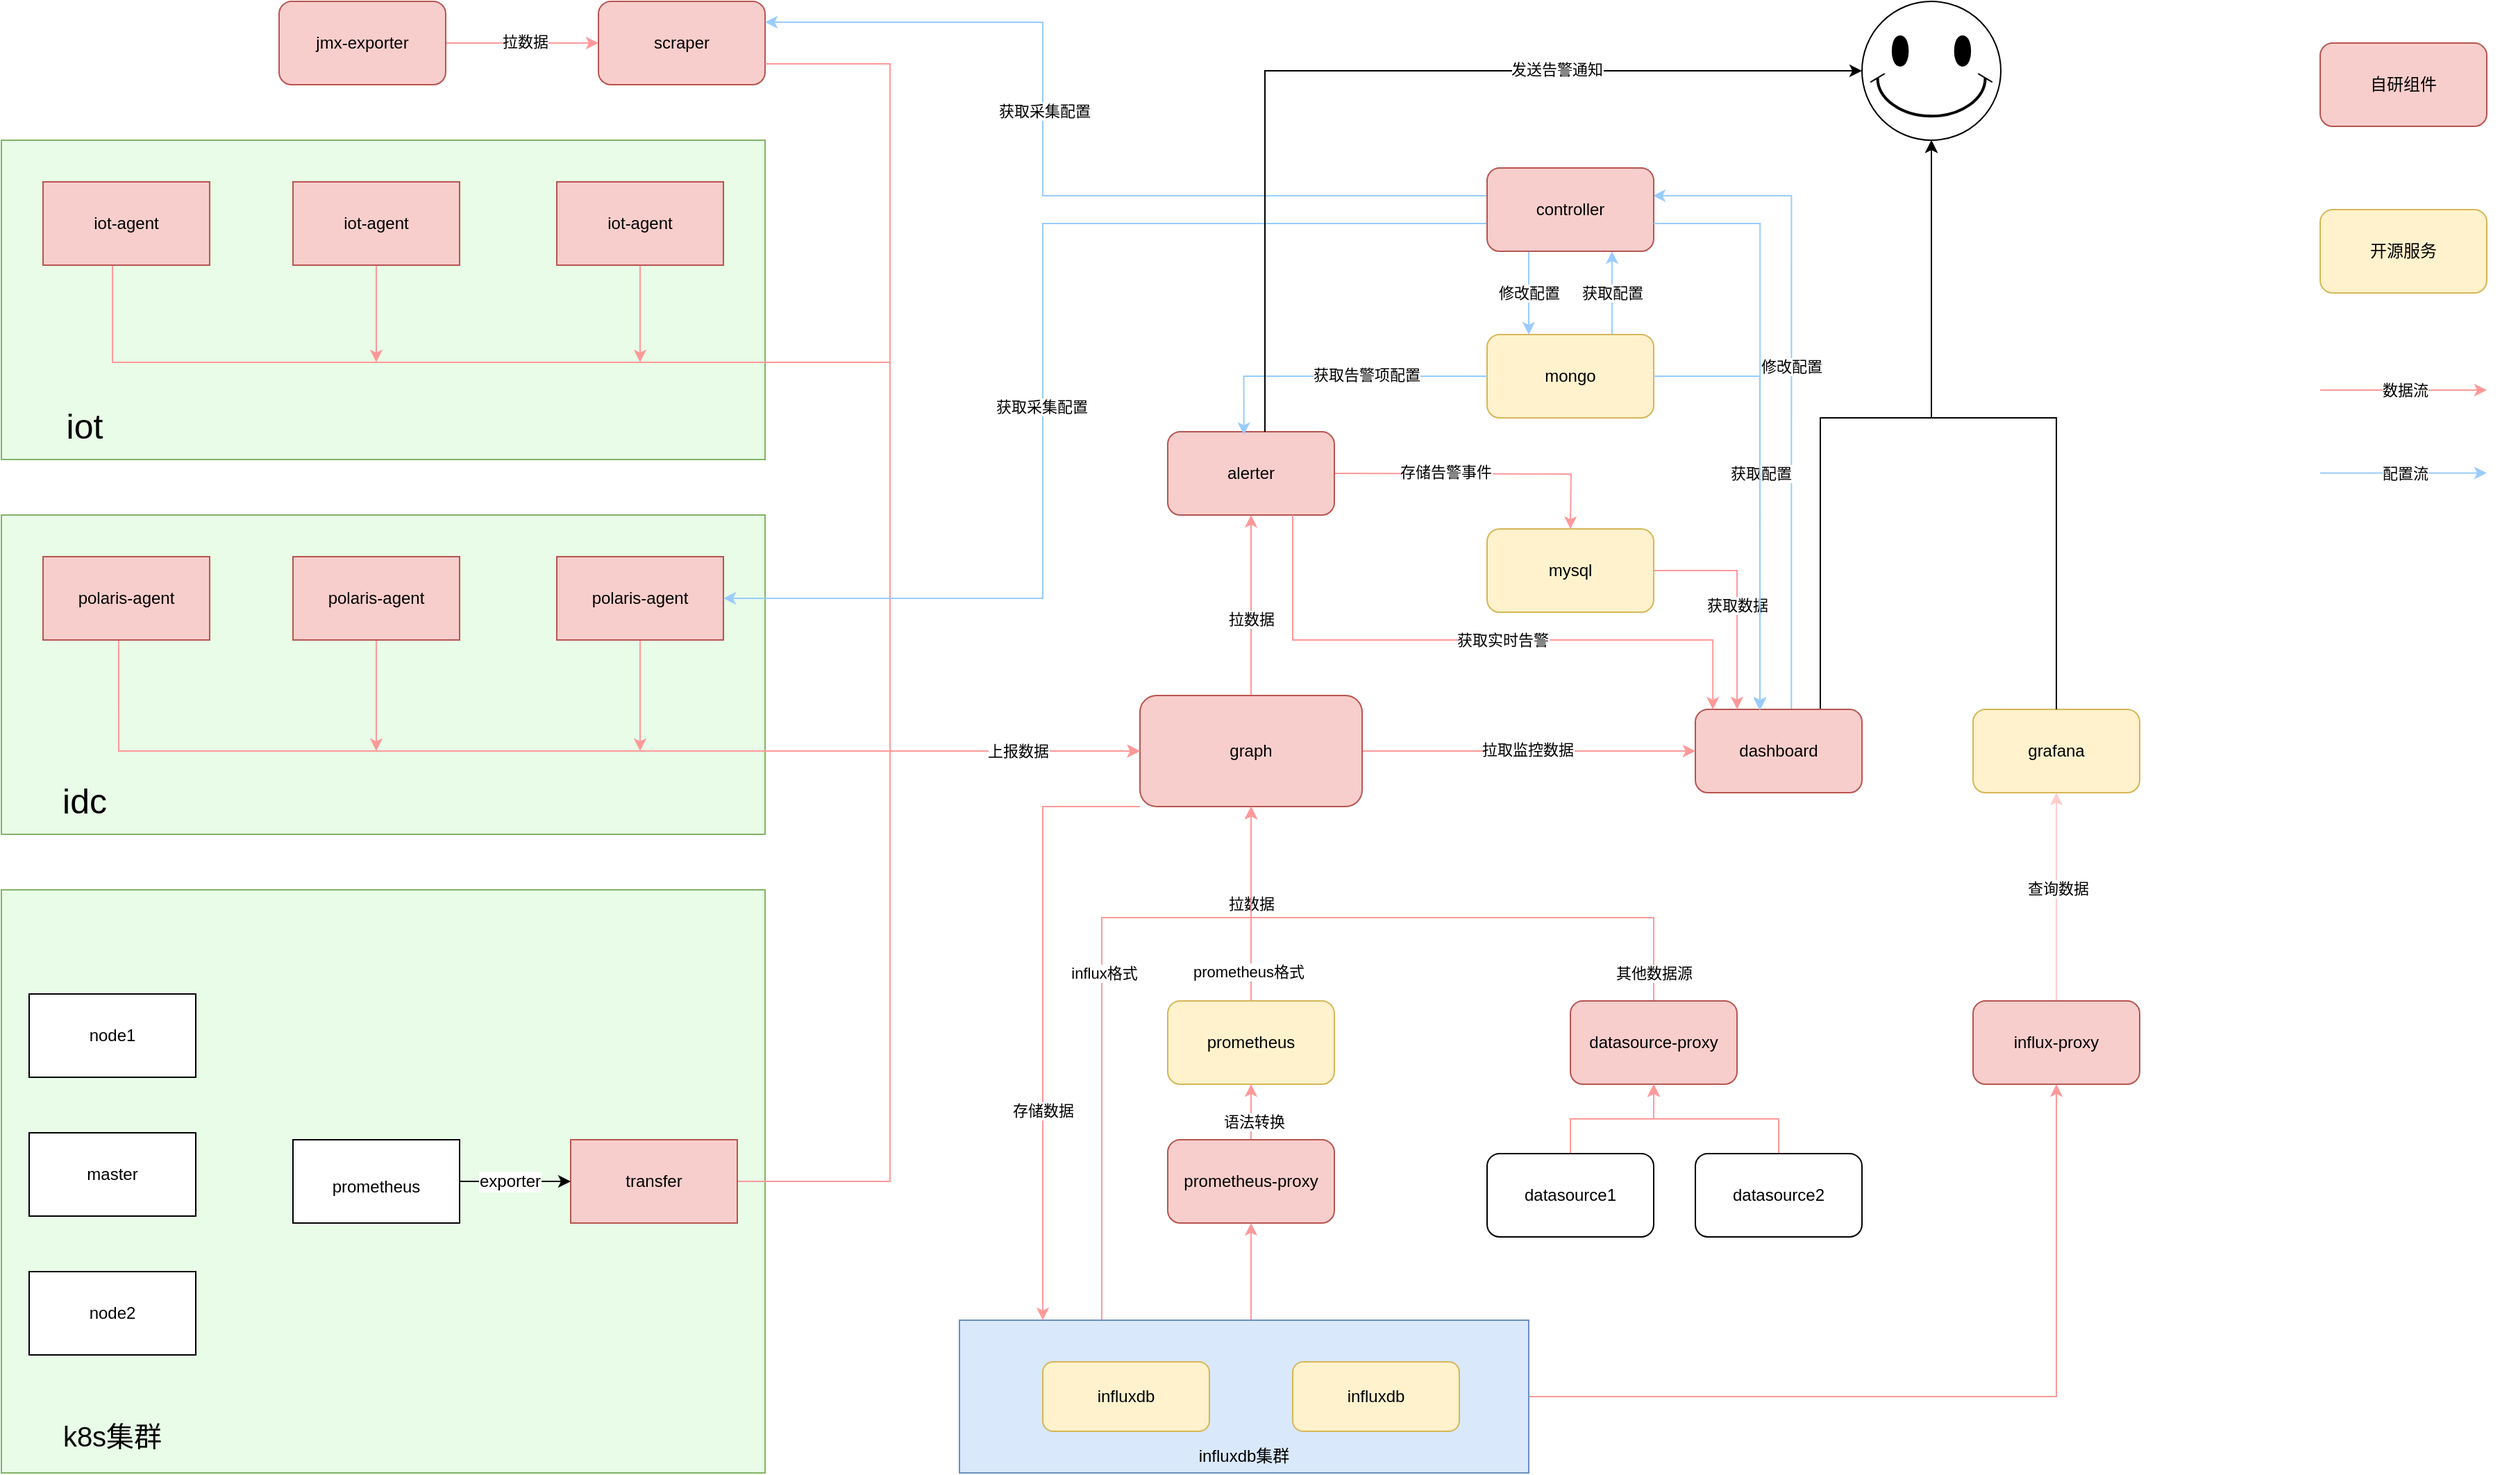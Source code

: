 <mxfile version="24.5.5" type="github">
  <diagram name="第 1 页" id="zJNLE8bN9wBG5qHUzsNH">
    <mxGraphModel dx="2991" dy="2334" grid="1" gridSize="10" guides="1" tooltips="1" connect="1" arrows="1" fold="1" page="1" pageScale="1" pageWidth="827" pageHeight="1169" math="0" shadow="0">
      <root>
        <mxCell id="0" />
        <mxCell id="1" parent="0" />
        <mxCell id="mmYLngL-6dQX-zCMXxUM-11" value="" style="edgeStyle=orthogonalEdgeStyle;rounded=0;orthogonalLoop=1;jettySize=auto;html=1;strokeColor=#FF9999;" parent="1" source="mmYLngL-6dQX-zCMXxUM-14" target="mmYLngL-6dQX-zCMXxUM-29" edge="1">
          <mxGeometry relative="1" as="geometry">
            <Array as="points">
              <mxPoint x="150" y="740" />
              <mxPoint x="150" y="740" />
            </Array>
          </mxGeometry>
        </mxCell>
        <mxCell id="mmYLngL-6dQX-zCMXxUM-58" style="edgeStyle=orthogonalEdgeStyle;rounded=0;orthogonalLoop=1;jettySize=auto;html=1;exitX=0.25;exitY=0;exitDx=0;exitDy=0;strokeColor=#FF9999;" parent="1" source="mmYLngL-6dQX-zCMXxUM-14" edge="1">
          <mxGeometry relative="1" as="geometry">
            <mxPoint x="150" y="400" as="targetPoint" />
            <Array as="points">
              <mxPoint x="42" y="480" />
              <mxPoint x="150" y="480" />
            </Array>
          </mxGeometry>
        </mxCell>
        <mxCell id="mmYLngL-6dQX-zCMXxUM-62" value="influx格式" style="edgeLabel;html=1;align=center;verticalAlign=middle;resizable=0;points=[];" parent="mmYLngL-6dQX-zCMXxUM-58" vertex="1" connectable="0">
          <mxGeometry x="0.05" y="-1" relative="1" as="geometry">
            <mxPoint as="offset" />
          </mxGeometry>
        </mxCell>
        <mxCell id="mmYLngL-6dQX-zCMXxUM-65" style="edgeStyle=orthogonalEdgeStyle;rounded=0;orthogonalLoop=1;jettySize=auto;html=1;entryX=0.5;entryY=1;entryDx=0;entryDy=0;strokeColor=#FF9999;" parent="1" source="mmYLngL-6dQX-zCMXxUM-14" target="mmYLngL-6dQX-zCMXxUM-64" edge="1">
          <mxGeometry relative="1" as="geometry" />
        </mxCell>
        <mxCell id="mmYLngL-6dQX-zCMXxUM-14" value="&lt;br&gt;&lt;br&gt;&lt;br&gt;&lt;br&gt;&lt;br&gt;&lt;br&gt;influxdb集群" style="rounded=0;whiteSpace=wrap;html=1;fillColor=#dae8fc;strokeColor=#6c8ebf;" parent="1" vertex="1">
          <mxGeometry x="-60" y="770" width="410" height="110" as="geometry" />
        </mxCell>
        <mxCell id="a-k5ZQnK_QjZlKG4vjBj-51" style="edgeStyle=orthogonalEdgeStyle;rounded=0;orthogonalLoop=1;jettySize=auto;html=1;" edge="1" parent="1" source="mmYLngL-6dQX-zCMXxUM-16" target="a-k5ZQnK_QjZlKG4vjBj-1">
          <mxGeometry relative="1" as="geometry">
            <Array as="points">
              <mxPoint x="560" y="120" />
              <mxPoint x="640" y="120" />
            </Array>
          </mxGeometry>
        </mxCell>
        <mxCell id="a-k5ZQnK_QjZlKG4vjBj-53" style="edgeStyle=orthogonalEdgeStyle;rounded=0;orthogonalLoop=1;jettySize=auto;html=1;entryX=0.996;entryY=0.343;entryDx=0;entryDy=0;entryPerimeter=0;strokeColor=#99CCFF;" edge="1" parent="1" target="a-k5ZQnK_QjZlKG4vjBj-27">
          <mxGeometry relative="1" as="geometry">
            <mxPoint x="440.0" y="-43.68" as="targetPoint" />
            <mxPoint x="539.166" y="330" as="sourcePoint" />
            <Array as="points">
              <mxPoint x="539" y="-40" />
              <mxPoint x="440" y="-40" />
            </Array>
          </mxGeometry>
        </mxCell>
        <mxCell id="a-k5ZQnK_QjZlKG4vjBj-54" value="修改配置" style="edgeLabel;html=1;align=center;verticalAlign=middle;resizable=0;points=[];" vertex="1" connectable="0" parent="a-k5ZQnK_QjZlKG4vjBj-53">
          <mxGeometry x="0.051" relative="1" as="geometry">
            <mxPoint as="offset" />
          </mxGeometry>
        </mxCell>
        <mxCell id="mmYLngL-6dQX-zCMXxUM-16" value="dashboard" style="rounded=1;whiteSpace=wrap;html=1;fillColor=#f8cecc;strokeColor=#b85450;" parent="1" vertex="1">
          <mxGeometry x="470" y="330" width="120" height="60" as="geometry" />
        </mxCell>
        <mxCell id="mmYLngL-6dQX-zCMXxUM-18" value="" style="edgeStyle=orthogonalEdgeStyle;rounded=0;orthogonalLoop=1;jettySize=auto;html=1;strokeColor=#FF9999;" parent="1" source="mmYLngL-6dQX-zCMXxUM-20" target="mmYLngL-6dQX-zCMXxUM-23" edge="1">
          <mxGeometry relative="1" as="geometry" />
        </mxCell>
        <mxCell id="mmYLngL-6dQX-zCMXxUM-19" value="拉数据" style="edgeLabel;html=1;align=center;verticalAlign=middle;resizable=0;points=[];" parent="mmYLngL-6dQX-zCMXxUM-18" vertex="1" connectable="0">
          <mxGeometry x="-0.156" relative="1" as="geometry">
            <mxPoint as="offset" />
          </mxGeometry>
        </mxCell>
        <mxCell id="mmYLngL-6dQX-zCMXxUM-60" style="edgeStyle=orthogonalEdgeStyle;rounded=0;orthogonalLoop=1;jettySize=auto;html=1;exitX=0;exitY=1;exitDx=0;exitDy=0;strokeColor=#FF9999;" parent="1" source="mmYLngL-6dQX-zCMXxUM-20" edge="1">
          <mxGeometry relative="1" as="geometry">
            <mxPoint y="770" as="targetPoint" />
            <Array as="points">
              <mxPoint y="400" />
              <mxPoint y="770" />
            </Array>
          </mxGeometry>
        </mxCell>
        <mxCell id="mmYLngL-6dQX-zCMXxUM-61" value="存储数据" style="edgeLabel;html=1;align=center;verticalAlign=middle;resizable=0;points=[];" parent="mmYLngL-6dQX-zCMXxUM-60" vertex="1" connectable="0">
          <mxGeometry x="0.311" relative="1" as="geometry">
            <mxPoint as="offset" />
          </mxGeometry>
        </mxCell>
        <mxCell id="mmYLngL-6dQX-zCMXxUM-77" style="edgeStyle=orthogonalEdgeStyle;rounded=0;orthogonalLoop=1;jettySize=auto;html=1;entryX=0;entryY=0.5;entryDx=0;entryDy=0;strokeColor=#FF9999;" parent="1" source="mmYLngL-6dQX-zCMXxUM-20" target="mmYLngL-6dQX-zCMXxUM-16" edge="1">
          <mxGeometry relative="1" as="geometry" />
        </mxCell>
        <mxCell id="mmYLngL-6dQX-zCMXxUM-78" value="拉取监控数据" style="edgeLabel;html=1;align=center;verticalAlign=middle;resizable=0;points=[];" parent="mmYLngL-6dQX-zCMXxUM-77" vertex="1" connectable="0">
          <mxGeometry x="-0.007" y="1" relative="1" as="geometry">
            <mxPoint as="offset" />
          </mxGeometry>
        </mxCell>
        <mxCell id="mmYLngL-6dQX-zCMXxUM-20" value="graph" style="rounded=1;whiteSpace=wrap;html=1;fillColor=#f8cecc;strokeColor=#b85450;" parent="1" vertex="1">
          <mxGeometry x="70" y="320" width="160" height="80" as="geometry" />
        </mxCell>
        <mxCell id="a-k5ZQnK_QjZlKG4vjBj-41" style="edgeStyle=orthogonalEdgeStyle;rounded=0;orthogonalLoop=1;jettySize=auto;html=1;entryX=0.25;entryY=0;entryDx=0;entryDy=0;strokeColor=#FF9999;" edge="1" parent="1">
          <mxGeometry relative="1" as="geometry">
            <mxPoint x="210" y="160" as="sourcePoint" />
            <mxPoint x="379.99" y="200" as="targetPoint" />
          </mxGeometry>
        </mxCell>
        <mxCell id="a-k5ZQnK_QjZlKG4vjBj-42" value="存储告警事件" style="edgeLabel;html=1;align=center;verticalAlign=middle;resizable=0;points=[];" vertex="1" connectable="0" parent="a-k5ZQnK_QjZlKG4vjBj-41">
          <mxGeometry x="-0.241" y="1" relative="1" as="geometry">
            <mxPoint as="offset" />
          </mxGeometry>
        </mxCell>
        <mxCell id="mmYLngL-6dQX-zCMXxUM-23" value="alerter" style="rounded=1;whiteSpace=wrap;html=1;fillColor=#f8cecc;strokeColor=#b85450;" parent="1" vertex="1">
          <mxGeometry x="90" y="130" width="120" height="60" as="geometry" />
        </mxCell>
        <mxCell id="mmYLngL-6dQX-zCMXxUM-24" value="拉数据" style="edgeStyle=orthogonalEdgeStyle;rounded=0;orthogonalLoop=1;jettySize=auto;html=1;strokeColor=#FF9999;" parent="1" source="mmYLngL-6dQX-zCMXxUM-26" target="mmYLngL-6dQX-zCMXxUM-20" edge="1">
          <mxGeometry relative="1" as="geometry" />
        </mxCell>
        <mxCell id="mmYLngL-6dQX-zCMXxUM-25" value="prometheus格式" style="edgeLabel;html=1;align=center;verticalAlign=middle;resizable=0;points=[];" parent="mmYLngL-6dQX-zCMXxUM-24" vertex="1" connectable="0">
          <mxGeometry x="-0.695" y="2" relative="1" as="geometry">
            <mxPoint as="offset" />
          </mxGeometry>
        </mxCell>
        <mxCell id="mmYLngL-6dQX-zCMXxUM-26" value="prometheus" style="rounded=1;whiteSpace=wrap;html=1;fillColor=#fff2cc;strokeColor=#d6b656;" parent="1" vertex="1">
          <mxGeometry x="90" y="540" width="120" height="60" as="geometry" />
        </mxCell>
        <mxCell id="mmYLngL-6dQX-zCMXxUM-27" value="" style="edgeStyle=orthogonalEdgeStyle;rounded=0;orthogonalLoop=1;jettySize=auto;html=1;fillColor=#f8cecc;strokeColor=#FF9999;" parent="1" source="mmYLngL-6dQX-zCMXxUM-29" target="mmYLngL-6dQX-zCMXxUM-26" edge="1">
          <mxGeometry relative="1" as="geometry" />
        </mxCell>
        <mxCell id="mmYLngL-6dQX-zCMXxUM-28" value="语法转换" style="edgeLabel;html=1;align=center;verticalAlign=middle;resizable=0;points=[];" parent="mmYLngL-6dQX-zCMXxUM-27" vertex="1" connectable="0">
          <mxGeometry x="-0.333" y="-2" relative="1" as="geometry">
            <mxPoint as="offset" />
          </mxGeometry>
        </mxCell>
        <mxCell id="mmYLngL-6dQX-zCMXxUM-29" value="prometheus-proxy" style="rounded=1;whiteSpace=wrap;html=1;fillColor=#f8cecc;strokeColor=#b85450;" parent="1" vertex="1">
          <mxGeometry x="90" y="640" width="120" height="60" as="geometry" />
        </mxCell>
        <mxCell id="mmYLngL-6dQX-zCMXxUM-45" style="edgeStyle=orthogonalEdgeStyle;rounded=0;orthogonalLoop=1;jettySize=auto;html=1;entryX=0.5;entryY=1;entryDx=0;entryDy=0;strokeColor=#FF9999;" parent="1" source="mmYLngL-6dQX-zCMXxUM-32" target="mmYLngL-6dQX-zCMXxUM-20" edge="1">
          <mxGeometry relative="1" as="geometry">
            <Array as="points">
              <mxPoint x="440" y="480" />
              <mxPoint x="150" y="480" />
            </Array>
          </mxGeometry>
        </mxCell>
        <mxCell id="mmYLngL-6dQX-zCMXxUM-63" value="其他数据源" style="edgeLabel;html=1;align=center;verticalAlign=middle;resizable=0;points=[];" parent="mmYLngL-6dQX-zCMXxUM-45" vertex="1" connectable="0">
          <mxGeometry x="-0.907" relative="1" as="geometry">
            <mxPoint as="offset" />
          </mxGeometry>
        </mxCell>
        <mxCell id="mmYLngL-6dQX-zCMXxUM-32" value="datasource-proxy" style="rounded=1;whiteSpace=wrap;html=1;fillColor=#f8cecc;strokeColor=#b85450;" parent="1" vertex="1">
          <mxGeometry x="380" y="540" width="120" height="60" as="geometry" />
        </mxCell>
        <mxCell id="mmYLngL-6dQX-zCMXxUM-33" style="edgeStyle=orthogonalEdgeStyle;rounded=0;orthogonalLoop=1;jettySize=auto;html=1;entryX=0.5;entryY=1;entryDx=0;entryDy=0;fillColor=#f8cecc;strokeColor=#FF9999;" parent="1" source="mmYLngL-6dQX-zCMXxUM-34" target="mmYLngL-6dQX-zCMXxUM-32" edge="1">
          <mxGeometry relative="1" as="geometry" />
        </mxCell>
        <mxCell id="mmYLngL-6dQX-zCMXxUM-34" value="datasource1" style="rounded=1;whiteSpace=wrap;html=1;" parent="1" vertex="1">
          <mxGeometry x="320" y="650" width="120" height="60" as="geometry" />
        </mxCell>
        <mxCell id="mmYLngL-6dQX-zCMXxUM-35" style="edgeStyle=orthogonalEdgeStyle;rounded=0;orthogonalLoop=1;jettySize=auto;html=1;fillColor=#f8cecc;strokeColor=#FF9999;" parent="1" source="mmYLngL-6dQX-zCMXxUM-36" target="mmYLngL-6dQX-zCMXxUM-32" edge="1">
          <mxGeometry relative="1" as="geometry" />
        </mxCell>
        <mxCell id="mmYLngL-6dQX-zCMXxUM-36" value="datasource2" style="rounded=1;whiteSpace=wrap;html=1;" parent="1" vertex="1">
          <mxGeometry x="470" y="650" width="120" height="60" as="geometry" />
        </mxCell>
        <mxCell id="mmYLngL-6dQX-zCMXxUM-37" value="" style="group" parent="1" vertex="1" connectable="0">
          <mxGeometry y="800" width="300" height="50" as="geometry" />
        </mxCell>
        <mxCell id="mmYLngL-6dQX-zCMXxUM-38" value="influxdb" style="rounded=1;whiteSpace=wrap;html=1;container=0;fillColor=#fff2cc;strokeColor=#d6b656;" parent="mmYLngL-6dQX-zCMXxUM-37" vertex="1">
          <mxGeometry width="120" height="50" as="geometry" />
        </mxCell>
        <mxCell id="mmYLngL-6dQX-zCMXxUM-39" value="influxdb" style="rounded=1;whiteSpace=wrap;html=1;container=0;fillColor=#fff2cc;strokeColor=#d6b656;" parent="mmYLngL-6dQX-zCMXxUM-37" vertex="1">
          <mxGeometry x="180" width="120" height="50" as="geometry" />
        </mxCell>
        <mxCell id="mmYLngL-6dQX-zCMXxUM-67" style="edgeStyle=orthogonalEdgeStyle;rounded=0;orthogonalLoop=1;jettySize=auto;html=1;entryX=0.5;entryY=1;entryDx=0;entryDy=0;strokeColor=#FFCCCC;" parent="1" source="mmYLngL-6dQX-zCMXxUM-64" target="mmYLngL-6dQX-zCMXxUM-66" edge="1">
          <mxGeometry relative="1" as="geometry" />
        </mxCell>
        <mxCell id="mmYLngL-6dQX-zCMXxUM-68" value="查询数据" style="edgeLabel;html=1;align=center;verticalAlign=middle;resizable=0;points=[];" parent="mmYLngL-6dQX-zCMXxUM-67" vertex="1" connectable="0">
          <mxGeometry x="0.083" y="-1" relative="1" as="geometry">
            <mxPoint as="offset" />
          </mxGeometry>
        </mxCell>
        <mxCell id="mmYLngL-6dQX-zCMXxUM-64" value="influx-proxy" style="rounded=1;whiteSpace=wrap;html=1;fillColor=#f8cecc;strokeColor=#b85450;" parent="1" vertex="1">
          <mxGeometry x="670" y="540" width="120" height="60" as="geometry" />
        </mxCell>
        <mxCell id="mmYLngL-6dQX-zCMXxUM-66" value="grafana" style="rounded=1;whiteSpace=wrap;html=1;fillColor=#fff2cc;strokeColor=#d6b656;" parent="1" vertex="1">
          <mxGeometry x="670" y="330" width="120" height="60" as="geometry" />
        </mxCell>
        <mxCell id="mmYLngL-6dQX-zCMXxUM-70" value="scraper" style="rounded=1;whiteSpace=wrap;html=1;fillColor=#f8cecc;strokeColor=#b85450;" parent="1" vertex="1">
          <mxGeometry x="-320" y="-180" width="120" height="60" as="geometry" />
        </mxCell>
        <mxCell id="mmYLngL-6dQX-zCMXxUM-74" value="" style="edgeStyle=orthogonalEdgeStyle;rounded=0;orthogonalLoop=1;jettySize=auto;html=1;strokeColor=#FF9999;" parent="1" source="mmYLngL-6dQX-zCMXxUM-73" target="mmYLngL-6dQX-zCMXxUM-70" edge="1">
          <mxGeometry relative="1" as="geometry" />
        </mxCell>
        <mxCell id="mmYLngL-6dQX-zCMXxUM-75" value="拉数据" style="edgeLabel;html=1;align=center;verticalAlign=middle;resizable=0;points=[];" parent="mmYLngL-6dQX-zCMXxUM-74" vertex="1" connectable="0">
          <mxGeometry x="0.025" y="1" relative="1" as="geometry">
            <mxPoint as="offset" />
          </mxGeometry>
        </mxCell>
        <mxCell id="mmYLngL-6dQX-zCMXxUM-73" value="jmx-exporter" style="rounded=1;whiteSpace=wrap;html=1;fillColor=#f8cecc;strokeColor=#b85450;" parent="1" vertex="1">
          <mxGeometry x="-550" y="-180" width="120" height="60" as="geometry" />
        </mxCell>
        <mxCell id="mmYLngL-6dQX-zCMXxUM-2" value="" style="rounded=0;whiteSpace=wrap;html=1;direction=south;fillColor=#E8FCE7;strokeColor=#82b366;" parent="1" vertex="1">
          <mxGeometry x="-750" y="460" width="550" height="420" as="geometry" />
        </mxCell>
        <mxCell id="mmYLngL-6dQX-zCMXxUM-3" value="node1" style="rounded=0;whiteSpace=wrap;html=1;" parent="1" vertex="1">
          <mxGeometry x="-730" y="535" width="120" height="60" as="geometry" />
        </mxCell>
        <mxCell id="mmYLngL-6dQX-zCMXxUM-4" value="master" style="rounded=0;whiteSpace=wrap;html=1;" parent="1" vertex="1">
          <mxGeometry x="-730" y="635" width="120" height="60" as="geometry" />
        </mxCell>
        <mxCell id="mmYLngL-6dQX-zCMXxUM-5" value="node2" style="rounded=0;whiteSpace=wrap;html=1;" parent="1" vertex="1">
          <mxGeometry x="-730" y="735" width="120" height="60" as="geometry" />
        </mxCell>
        <mxCell id="mmYLngL-6dQX-zCMXxUM-6" value="&lt;font style=&quot;font-size: 20px;&quot;&gt;k8s集群&lt;/font&gt;" style="text;html=1;strokeColor=none;fillColor=none;align=center;verticalAlign=middle;whiteSpace=wrap;rounded=0;" parent="1" vertex="1">
          <mxGeometry x="-720" y="831" width="100" height="44" as="geometry" />
        </mxCell>
        <mxCell id="mmYLngL-6dQX-zCMXxUM-7" value="&lt;font style=&quot;font-size: 12px;&quot;&gt;prometheus&lt;/font&gt;" style="rounded=0;whiteSpace=wrap;html=1;fontSize=20;" parent="1" vertex="1">
          <mxGeometry x="-540" y="640" width="120" height="60" as="geometry" />
        </mxCell>
        <mxCell id="a-k5ZQnK_QjZlKG4vjBj-22" style="edgeStyle=orthogonalEdgeStyle;rounded=0;orthogonalLoop=1;jettySize=auto;html=1;entryX=0;entryY=0.5;entryDx=0;entryDy=0;strokeColor=#FF9999;" edge="1" parent="1" source="mmYLngL-6dQX-zCMXxUM-8" target="mmYLngL-6dQX-zCMXxUM-20">
          <mxGeometry relative="1" as="geometry">
            <Array as="points">
              <mxPoint x="-110" y="670" />
              <mxPoint x="-110" y="360" />
            </Array>
          </mxGeometry>
        </mxCell>
        <mxCell id="mmYLngL-6dQX-zCMXxUM-8" value="transfer" style="rounded=0;whiteSpace=wrap;html=1;fillColor=#f8cecc;strokeColor=#b85450;" parent="1" vertex="1">
          <mxGeometry x="-340" y="640" width="120" height="60" as="geometry" />
        </mxCell>
        <mxCell id="mmYLngL-6dQX-zCMXxUM-9" value="" style="edgeStyle=orthogonalEdgeStyle;rounded=0;orthogonalLoop=1;jettySize=auto;html=1;fontSize=20;" parent="1" source="mmYLngL-6dQX-zCMXxUM-7" target="mmYLngL-6dQX-zCMXxUM-8" edge="1">
          <mxGeometry relative="1" as="geometry" />
        </mxCell>
        <mxCell id="mmYLngL-6dQX-zCMXxUM-10" value="exporter" style="edgeLabel;html=1;align=center;verticalAlign=middle;resizable=0;points=[];fontSize=12;" parent="mmYLngL-6dQX-zCMXxUM-9" vertex="1" connectable="0">
          <mxGeometry x="-0.114" relative="1" as="geometry">
            <mxPoint as="offset" />
          </mxGeometry>
        </mxCell>
        <mxCell id="a-k5ZQnK_QjZlKG4vjBj-45" style="edgeStyle=orthogonalEdgeStyle;rounded=0;orthogonalLoop=1;jettySize=auto;html=1;entryX=0.25;entryY=0;entryDx=0;entryDy=0;strokeColor=#FF9999;" edge="1" parent="1" source="mmYLngL-6dQX-zCMXxUM-79" target="mmYLngL-6dQX-zCMXxUM-16">
          <mxGeometry relative="1" as="geometry" />
        </mxCell>
        <mxCell id="a-k5ZQnK_QjZlKG4vjBj-46" value="获取数据" style="edgeLabel;html=1;align=center;verticalAlign=middle;resizable=0;points=[];" vertex="1" connectable="0" parent="a-k5ZQnK_QjZlKG4vjBj-45">
          <mxGeometry x="0.061" relative="1" as="geometry">
            <mxPoint as="offset" />
          </mxGeometry>
        </mxCell>
        <mxCell id="mmYLngL-6dQX-zCMXxUM-79" value="mysql" style="rounded=1;whiteSpace=wrap;html=1;fillColor=#fff2cc;strokeColor=#d6b656;" parent="1" vertex="1">
          <mxGeometry x="320" y="200" width="120" height="60" as="geometry" />
        </mxCell>
        <mxCell id="a-k5ZQnK_QjZlKG4vjBj-35" value="" style="edgeStyle=orthogonalEdgeStyle;rounded=0;orthogonalLoop=1;jettySize=auto;html=1;strokeColor=#99CCFF;" edge="1" parent="1" source="mmYLngL-6dQX-zCMXxUM-80" target="a-k5ZQnK_QjZlKG4vjBj-27">
          <mxGeometry relative="1" as="geometry">
            <Array as="points">
              <mxPoint x="410" y="20" />
              <mxPoint x="410" y="20" />
            </Array>
          </mxGeometry>
        </mxCell>
        <mxCell id="a-k5ZQnK_QjZlKG4vjBj-39" value="获取配置" style="edgeLabel;html=1;align=center;verticalAlign=middle;resizable=0;points=[];" vertex="1" connectable="0" parent="a-k5ZQnK_QjZlKG4vjBj-35">
          <mxGeometry x="0.003" relative="1" as="geometry">
            <mxPoint as="offset" />
          </mxGeometry>
        </mxCell>
        <mxCell id="mmYLngL-6dQX-zCMXxUM-80" value="mongo" style="rounded=1;whiteSpace=wrap;html=1;fillColor=#fff2cc;strokeColor=#d6b656;" parent="1" vertex="1">
          <mxGeometry x="320" y="60" width="120" height="60" as="geometry" />
        </mxCell>
        <mxCell id="mmYLngL-6dQX-zCMXxUM-92" value="" style="rounded=0;whiteSpace=wrap;html=1;direction=south;fillColor=#E8FCE7;strokeColor=#82b366;" parent="1" vertex="1">
          <mxGeometry x="-750" y="190" width="550" height="230" as="geometry" />
        </mxCell>
        <mxCell id="mmYLngL-6dQX-zCMXxUM-93" value="&lt;font style=&quot;font-size: 25px;&quot;&gt;idc&lt;/font&gt;" style="text;strokeColor=none;align=center;fillColor=none;html=1;verticalAlign=middle;whiteSpace=wrap;rounded=0;" parent="1" vertex="1">
          <mxGeometry x="-720" y="380" width="60" height="30" as="geometry" />
        </mxCell>
        <mxCell id="mmYLngL-6dQX-zCMXxUM-99" style="edgeStyle=orthogonalEdgeStyle;rounded=0;orthogonalLoop=1;jettySize=auto;html=1;entryX=-0.028;entryY=0.492;entryDx=0;entryDy=0;entryPerimeter=0;strokeColor=#FF9999;" parent="1" edge="1">
          <mxGeometry relative="1" as="geometry">
            <mxPoint x="70.0" y="359.96" as="targetPoint" />
            <Array as="points">
              <mxPoint x="-665.52" y="359.6" />
            </Array>
            <mxPoint x="-665.52" y="260.6" as="sourcePoint" />
          </mxGeometry>
        </mxCell>
        <mxCell id="mmYLngL-6dQX-zCMXxUM-94" value="polaris-agent" style="rounded=0;whiteSpace=wrap;html=1;fillColor=#f8cecc;strokeColor=#b85450;" parent="1" vertex="1">
          <mxGeometry x="-720" y="220" width="120" height="60" as="geometry" />
        </mxCell>
        <mxCell id="a-k5ZQnK_QjZlKG4vjBj-21" style="edgeStyle=orthogonalEdgeStyle;rounded=0;orthogonalLoop=1;jettySize=auto;html=1;strokeColor=#FF9999;" edge="1" parent="1" source="mmYLngL-6dQX-zCMXxUM-95">
          <mxGeometry relative="1" as="geometry">
            <mxPoint x="-480" y="360" as="targetPoint" />
          </mxGeometry>
        </mxCell>
        <mxCell id="mmYLngL-6dQX-zCMXxUM-95" value="polaris-agent" style="rounded=0;whiteSpace=wrap;html=1;fillColor=#f8cecc;strokeColor=#b85450;" parent="1" vertex="1">
          <mxGeometry x="-540" y="220" width="120" height="60" as="geometry" />
        </mxCell>
        <mxCell id="a-k5ZQnK_QjZlKG4vjBj-20" style="edgeStyle=orthogonalEdgeStyle;rounded=0;orthogonalLoop=1;jettySize=auto;html=1;strokeColor=#FF9999;" edge="1" parent="1" source="mmYLngL-6dQX-zCMXxUM-96">
          <mxGeometry relative="1" as="geometry">
            <mxPoint x="-290" y="360" as="targetPoint" />
          </mxGeometry>
        </mxCell>
        <mxCell id="mmYLngL-6dQX-zCMXxUM-96" value="polaris-agent" style="rounded=0;whiteSpace=wrap;html=1;fillColor=#f8cecc;strokeColor=#b85450;" parent="1" vertex="1">
          <mxGeometry x="-350" y="220" width="120" height="60" as="geometry" />
        </mxCell>
        <mxCell id="a-k5ZQnK_QjZlKG4vjBj-1" value="" style="verticalLabelPosition=bottom;verticalAlign=top;html=1;shape=mxgraph.basic.smiley" vertex="1" parent="1">
          <mxGeometry x="590" y="-180" width="100" height="100" as="geometry" />
        </mxCell>
        <mxCell id="a-k5ZQnK_QjZlKG4vjBj-8" value="" style="rounded=0;whiteSpace=wrap;html=1;direction=south;fillColor=#E8FCE7;strokeColor=#82b366;" vertex="1" parent="1">
          <mxGeometry x="-750" y="-80" width="550" height="230" as="geometry" />
        </mxCell>
        <mxCell id="a-k5ZQnK_QjZlKG4vjBj-9" value="&lt;font style=&quot;font-size: 25px;&quot;&gt;iot&lt;/font&gt;" style="text;strokeColor=none;align=center;fillColor=none;html=1;verticalAlign=middle;whiteSpace=wrap;rounded=0;" vertex="1" parent="1">
          <mxGeometry x="-720" y="110" width="60" height="30" as="geometry" />
        </mxCell>
        <mxCell id="a-k5ZQnK_QjZlKG4vjBj-15" style="edgeStyle=orthogonalEdgeStyle;rounded=0;orthogonalLoop=1;jettySize=auto;html=1;entryX=0;entryY=0.5;entryDx=0;entryDy=0;strokeColor=#FF9999;" edge="1" parent="1" source="a-k5ZQnK_QjZlKG4vjBj-10" target="mmYLngL-6dQX-zCMXxUM-20">
          <mxGeometry relative="1" as="geometry">
            <Array as="points">
              <mxPoint x="-670" y="80" />
              <mxPoint x="-110" y="80" />
              <mxPoint x="-110" y="360" />
            </Array>
          </mxGeometry>
        </mxCell>
        <mxCell id="a-k5ZQnK_QjZlKG4vjBj-10" value="iot-agent" style="rounded=0;whiteSpace=wrap;html=1;fillColor=#f8cecc;strokeColor=#b85450;" vertex="1" parent="1">
          <mxGeometry x="-720" y="-50" width="120" height="60" as="geometry" />
        </mxCell>
        <mxCell id="a-k5ZQnK_QjZlKG4vjBj-16" style="edgeStyle=orthogonalEdgeStyle;rounded=0;orthogonalLoop=1;jettySize=auto;html=1;strokeColor=#FF9999;" edge="1" parent="1" source="a-k5ZQnK_QjZlKG4vjBj-12">
          <mxGeometry relative="1" as="geometry">
            <mxPoint x="-480" y="80" as="targetPoint" />
          </mxGeometry>
        </mxCell>
        <mxCell id="a-k5ZQnK_QjZlKG4vjBj-12" value="iot-agent" style="rounded=0;whiteSpace=wrap;html=1;fillColor=#f8cecc;strokeColor=#b85450;" vertex="1" parent="1">
          <mxGeometry x="-540" y="-50" width="120" height="60" as="geometry" />
        </mxCell>
        <mxCell id="a-k5ZQnK_QjZlKG4vjBj-17" style="edgeStyle=orthogonalEdgeStyle;rounded=0;orthogonalLoop=1;jettySize=auto;html=1;strokeColor=#FF9999;" edge="1" parent="1" source="a-k5ZQnK_QjZlKG4vjBj-14">
          <mxGeometry relative="1" as="geometry">
            <mxPoint x="-290" y="80" as="targetPoint" />
          </mxGeometry>
        </mxCell>
        <mxCell id="a-k5ZQnK_QjZlKG4vjBj-14" value="iot-agent" style="rounded=0;whiteSpace=wrap;html=1;fillColor=#f8cecc;strokeColor=#b85450;" vertex="1" parent="1">
          <mxGeometry x="-350" y="-50" width="120" height="60" as="geometry" />
        </mxCell>
        <mxCell id="a-k5ZQnK_QjZlKG4vjBj-24" style="edgeStyle=orthogonalEdgeStyle;rounded=0;orthogonalLoop=1;jettySize=auto;html=1;exitX=1;exitY=0.75;exitDx=0;exitDy=0;strokeColor=#FF9999;" edge="1" parent="1" source="mmYLngL-6dQX-zCMXxUM-70">
          <mxGeometry relative="1" as="geometry">
            <mxPoint x="-200" y="-150" as="sourcePoint" />
            <mxPoint x="70" y="360" as="targetPoint" />
            <Array as="points">
              <mxPoint x="-110" y="-135" />
              <mxPoint x="-110" y="360" />
            </Array>
          </mxGeometry>
        </mxCell>
        <mxCell id="a-k5ZQnK_QjZlKG4vjBj-26" value="上报数据" style="edgeLabel;html=1;align=center;verticalAlign=middle;resizable=0;points=[];" vertex="1" connectable="0" parent="a-k5ZQnK_QjZlKG4vjBj-24">
          <mxGeometry x="0.768" relative="1" as="geometry">
            <mxPoint as="offset" />
          </mxGeometry>
        </mxCell>
        <mxCell id="a-k5ZQnK_QjZlKG4vjBj-29" style="edgeStyle=orthogonalEdgeStyle;rounded=0;orthogonalLoop=1;jettySize=auto;html=1;entryX=1;entryY=0.25;entryDx=0;entryDy=0;strokeColor=#99CCFF;" edge="1" parent="1" source="a-k5ZQnK_QjZlKG4vjBj-27" target="mmYLngL-6dQX-zCMXxUM-70">
          <mxGeometry relative="1" as="geometry">
            <Array as="points">
              <mxPoint y="-40" />
              <mxPoint y="-165" />
            </Array>
          </mxGeometry>
        </mxCell>
        <mxCell id="a-k5ZQnK_QjZlKG4vjBj-56" value="获取采集配置" style="edgeLabel;html=1;align=center;verticalAlign=middle;resizable=0;points=[];" vertex="1" connectable="0" parent="a-k5ZQnK_QjZlKG4vjBj-29">
          <mxGeometry x="0.183" y="-1" relative="1" as="geometry">
            <mxPoint as="offset" />
          </mxGeometry>
        </mxCell>
        <mxCell id="a-k5ZQnK_QjZlKG4vjBj-33" value="" style="edgeStyle=orthogonalEdgeStyle;rounded=0;orthogonalLoop=1;jettySize=auto;html=1;strokeColor=#99CCFF;" edge="1" parent="1" source="a-k5ZQnK_QjZlKG4vjBj-27" target="mmYLngL-6dQX-zCMXxUM-80">
          <mxGeometry relative="1" as="geometry">
            <Array as="points">
              <mxPoint x="350" y="10" />
              <mxPoint x="350" y="10" />
            </Array>
          </mxGeometry>
        </mxCell>
        <mxCell id="a-k5ZQnK_QjZlKG4vjBj-40" value="修改配置" style="edgeLabel;html=1;align=center;verticalAlign=middle;resizable=0;points=[];" vertex="1" connectable="0" parent="a-k5ZQnK_QjZlKG4vjBj-33">
          <mxGeometry x="-0.024" relative="1" as="geometry">
            <mxPoint as="offset" />
          </mxGeometry>
        </mxCell>
        <mxCell id="a-k5ZQnK_QjZlKG4vjBj-66" style="edgeStyle=orthogonalEdgeStyle;rounded=0;orthogonalLoop=1;jettySize=auto;html=1;exitX=0;exitY=0.75;exitDx=0;exitDy=0;entryX=1;entryY=0.5;entryDx=0;entryDy=0;strokeColor=#99CCFF;" edge="1" parent="1" source="a-k5ZQnK_QjZlKG4vjBj-27" target="mmYLngL-6dQX-zCMXxUM-96">
          <mxGeometry relative="1" as="geometry">
            <Array as="points">
              <mxPoint x="320" y="-20" />
              <mxPoint y="-20" />
              <mxPoint y="250" />
            </Array>
          </mxGeometry>
        </mxCell>
        <mxCell id="a-k5ZQnK_QjZlKG4vjBj-67" value="获取采集配置" style="edgeLabel;html=1;align=center;verticalAlign=middle;resizable=0;points=[];" vertex="1" connectable="0" parent="a-k5ZQnK_QjZlKG4vjBj-66">
          <mxGeometry x="0.107" y="-1" relative="1" as="geometry">
            <mxPoint as="offset" />
          </mxGeometry>
        </mxCell>
        <mxCell id="a-k5ZQnK_QjZlKG4vjBj-27" value="controller" style="rounded=1;whiteSpace=wrap;html=1;fillColor=#f8cecc;strokeColor=#b85450;" vertex="1" parent="1">
          <mxGeometry x="320" y="-60" width="120" height="60" as="geometry" />
        </mxCell>
        <mxCell id="a-k5ZQnK_QjZlKG4vjBj-31" style="edgeStyle=orthogonalEdgeStyle;rounded=0;orthogonalLoop=1;jettySize=auto;html=1;entryX=0.457;entryY=0.038;entryDx=0;entryDy=0;entryPerimeter=0;strokeColor=#99CCFF;" edge="1" parent="1" source="mmYLngL-6dQX-zCMXxUM-80" target="mmYLngL-6dQX-zCMXxUM-23">
          <mxGeometry relative="1" as="geometry" />
        </mxCell>
        <mxCell id="a-k5ZQnK_QjZlKG4vjBj-32" value="获取告警项配置" style="edgeLabel;html=1;align=center;verticalAlign=middle;resizable=0;points=[];" vertex="1" connectable="0" parent="a-k5ZQnK_QjZlKG4vjBj-31">
          <mxGeometry x="-0.202" y="-1" relative="1" as="geometry">
            <mxPoint as="offset" />
          </mxGeometry>
        </mxCell>
        <mxCell id="a-k5ZQnK_QjZlKG4vjBj-43" style="edgeStyle=orthogonalEdgeStyle;rounded=0;orthogonalLoop=1;jettySize=auto;html=1;entryX=0.105;entryY=0.002;entryDx=0;entryDy=0;entryPerimeter=0;strokeColor=#FF9999;" edge="1" parent="1" source="mmYLngL-6dQX-zCMXxUM-23" target="mmYLngL-6dQX-zCMXxUM-16">
          <mxGeometry relative="1" as="geometry">
            <Array as="points">
              <mxPoint x="180" y="280" />
              <mxPoint x="483" y="280" />
            </Array>
          </mxGeometry>
        </mxCell>
        <mxCell id="a-k5ZQnK_QjZlKG4vjBj-44" value="获取实时告警" style="edgeLabel;html=1;align=center;verticalAlign=middle;resizable=0;points=[];" vertex="1" connectable="0" parent="a-k5ZQnK_QjZlKG4vjBj-43">
          <mxGeometry x="0.088" relative="1" as="geometry">
            <mxPoint as="offset" />
          </mxGeometry>
        </mxCell>
        <mxCell id="a-k5ZQnK_QjZlKG4vjBj-47" style="edgeStyle=orthogonalEdgeStyle;rounded=0;orthogonalLoop=1;jettySize=auto;html=1;entryX=0.388;entryY=0.002;entryDx=0;entryDy=0;entryPerimeter=0;strokeColor=#99CCFF;" edge="1" parent="1" source="a-k5ZQnK_QjZlKG4vjBj-27" target="mmYLngL-6dQX-zCMXxUM-16">
          <mxGeometry relative="1" as="geometry">
            <mxPoint x="520" y="330" as="targetPoint" />
            <Array as="points">
              <mxPoint x="517" y="-20" />
            </Array>
          </mxGeometry>
        </mxCell>
        <mxCell id="a-k5ZQnK_QjZlKG4vjBj-48" value="获取配置" style="edgeLabel;html=1;align=center;verticalAlign=middle;resizable=0;points=[];" vertex="1" connectable="0" parent="a-k5ZQnK_QjZlKG4vjBj-47">
          <mxGeometry x="0.2" relative="1" as="geometry">
            <mxPoint as="offset" />
          </mxGeometry>
        </mxCell>
        <mxCell id="a-k5ZQnK_QjZlKG4vjBj-49" style="edgeStyle=orthogonalEdgeStyle;rounded=0;orthogonalLoop=1;jettySize=auto;html=1;entryX=0;entryY=0.5;entryDx=0;entryDy=0;entryPerimeter=0;" edge="1" parent="1" source="mmYLngL-6dQX-zCMXxUM-23" target="a-k5ZQnK_QjZlKG4vjBj-1">
          <mxGeometry relative="1" as="geometry">
            <Array as="points">
              <mxPoint x="160" y="-130" />
            </Array>
          </mxGeometry>
        </mxCell>
        <mxCell id="a-k5ZQnK_QjZlKG4vjBj-50" value="发送告警通知" style="edgeLabel;html=1;align=center;verticalAlign=middle;resizable=0;points=[];" vertex="1" connectable="0" parent="a-k5ZQnK_QjZlKG4vjBj-49">
          <mxGeometry x="0.362" y="1" relative="1" as="geometry">
            <mxPoint as="offset" />
          </mxGeometry>
        </mxCell>
        <mxCell id="a-k5ZQnK_QjZlKG4vjBj-52" style="edgeStyle=orthogonalEdgeStyle;rounded=0;orthogonalLoop=1;jettySize=auto;html=1;entryX=0.5;entryY=1;entryDx=0;entryDy=0;entryPerimeter=0;" edge="1" parent="1" source="mmYLngL-6dQX-zCMXxUM-66" target="a-k5ZQnK_QjZlKG4vjBj-1">
          <mxGeometry relative="1" as="geometry">
            <Array as="points">
              <mxPoint x="730" y="120" />
              <mxPoint x="640" y="120" />
            </Array>
          </mxGeometry>
        </mxCell>
        <mxCell id="a-k5ZQnK_QjZlKG4vjBj-57" value="自研组件" style="rounded=1;whiteSpace=wrap;html=1;fillColor=#f8cecc;strokeColor=#b85450;" vertex="1" parent="1">
          <mxGeometry x="920" y="-150" width="120" height="60" as="geometry" />
        </mxCell>
        <mxCell id="a-k5ZQnK_QjZlKG4vjBj-58" value="开源服务" style="rounded=1;whiteSpace=wrap;html=1;fillColor=#fff2cc;strokeColor=#d6b656;" vertex="1" parent="1">
          <mxGeometry x="920" y="-30" width="120" height="60" as="geometry" />
        </mxCell>
        <mxCell id="a-k5ZQnK_QjZlKG4vjBj-61" value="" style="endArrow=classic;html=1;rounded=0;strokeColor=#FF9999;" edge="1" parent="1">
          <mxGeometry width="50" height="50" relative="1" as="geometry">
            <mxPoint x="920" y="100" as="sourcePoint" />
            <mxPoint x="1040" y="100" as="targetPoint" />
          </mxGeometry>
        </mxCell>
        <mxCell id="a-k5ZQnK_QjZlKG4vjBj-62" value="数据流" style="edgeLabel;html=1;align=center;verticalAlign=middle;resizable=0;points=[];" vertex="1" connectable="0" parent="a-k5ZQnK_QjZlKG4vjBj-61">
          <mxGeometry x="0.015" relative="1" as="geometry">
            <mxPoint as="offset" />
          </mxGeometry>
        </mxCell>
        <mxCell id="a-k5ZQnK_QjZlKG4vjBj-63" value="" style="endArrow=classic;html=1;rounded=0;strokeColor=#99CCFF;" edge="1" parent="1">
          <mxGeometry width="50" height="50" relative="1" as="geometry">
            <mxPoint x="920" y="159.7" as="sourcePoint" />
            <mxPoint x="1040" y="159.7" as="targetPoint" />
          </mxGeometry>
        </mxCell>
        <mxCell id="a-k5ZQnK_QjZlKG4vjBj-64" value="配置流" style="edgeLabel;html=1;align=center;verticalAlign=middle;resizable=0;points=[];" vertex="1" connectable="0" parent="a-k5ZQnK_QjZlKG4vjBj-63">
          <mxGeometry x="0.015" relative="1" as="geometry">
            <mxPoint as="offset" />
          </mxGeometry>
        </mxCell>
        <mxCell id="a-k5ZQnK_QjZlKG4vjBj-68" style="edgeStyle=orthogonalEdgeStyle;rounded=0;orthogonalLoop=1;jettySize=auto;html=1;entryX=0.387;entryY=0.014;entryDx=0;entryDy=0;entryPerimeter=0;strokeColor=#99CCFF;" edge="1" parent="1" source="mmYLngL-6dQX-zCMXxUM-80" target="mmYLngL-6dQX-zCMXxUM-16">
          <mxGeometry relative="1" as="geometry" />
        </mxCell>
      </root>
    </mxGraphModel>
  </diagram>
</mxfile>
